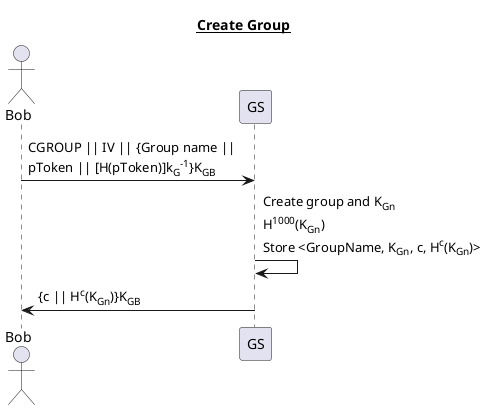 @startuml
title __Create Group__
actor Bob
participant GS

Bob -> GS: CGROUP || IV || {Group name || \npToken || [H(pToken)]k<sub>G</sub><sup>-1</sup>}K<sub>GB</sub>
GS -> GS: Create group and K<sub>Gn</sub> \nH<sup>1000</sup>(K<sub>Gn</sub>) \nStore <GroupName, K<sub>Gn</sub>, c, H<sup>c</sup>(K<sub>Gn</sub>)>
GS -> Bob: {c || H<sup>c</sup>(K<sub>Gn</sub>)}K<sub>GB</sub>
@enduml